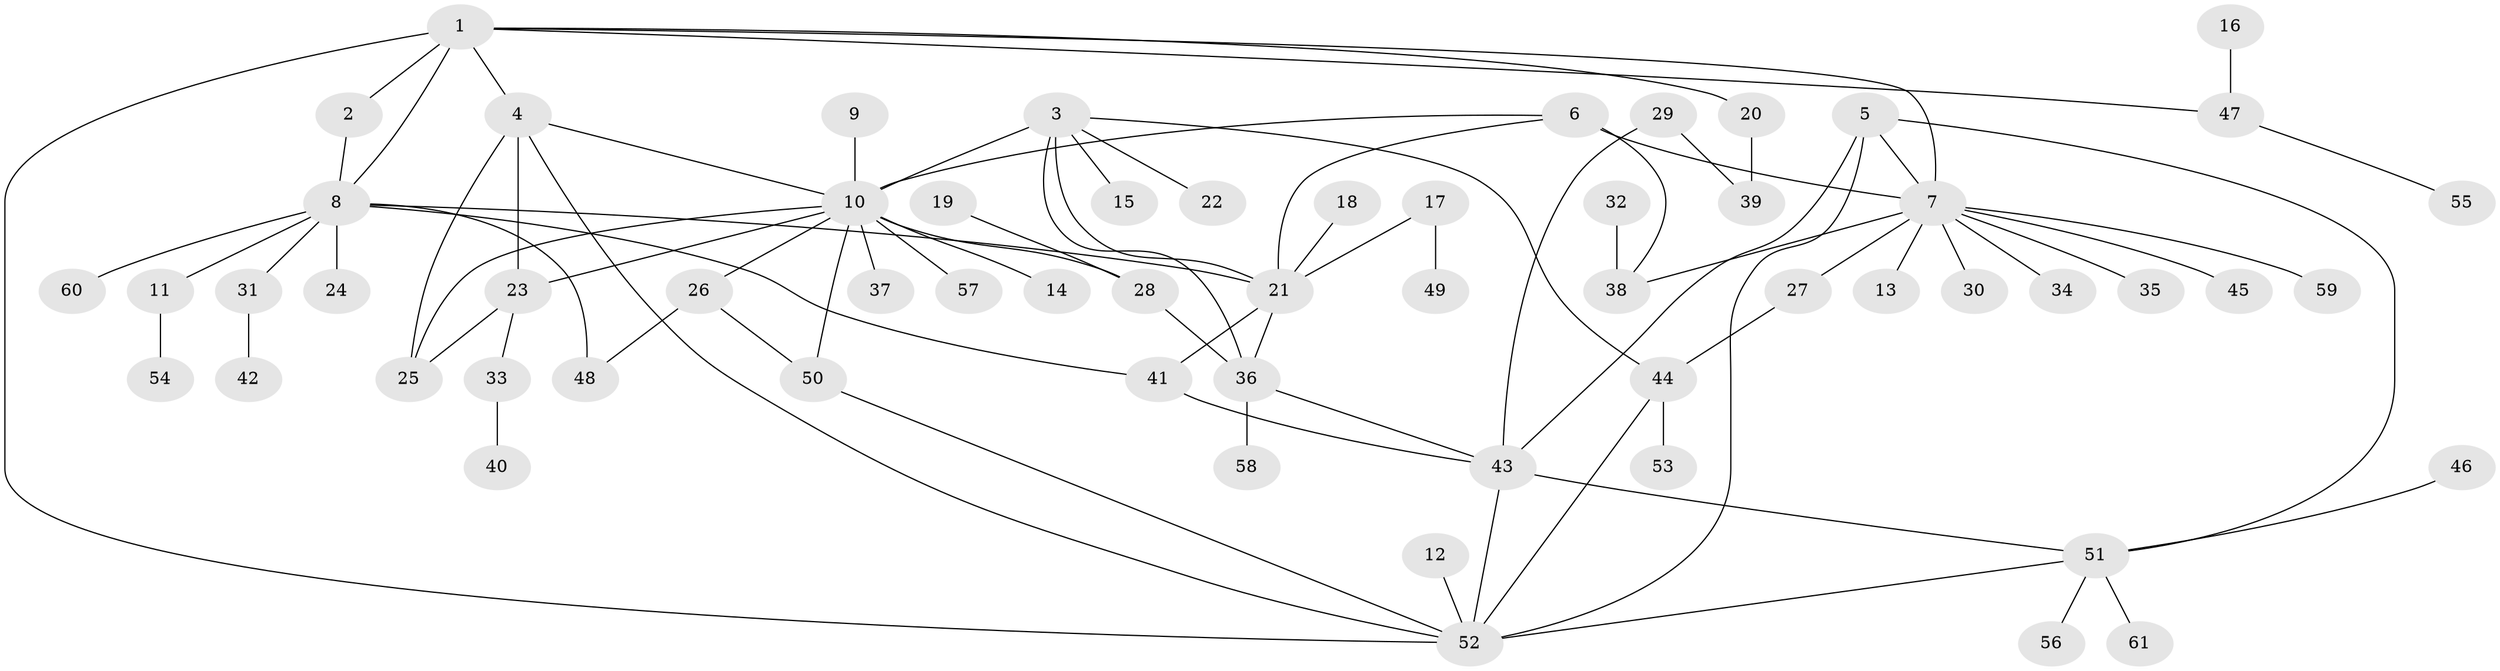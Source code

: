// original degree distribution, {8: 0.022988505747126436, 3: 0.10344827586206896, 11: 0.011494252873563218, 6: 0.011494252873563218, 7: 0.04597701149425287, 9: 0.022988505747126436, 4: 0.06896551724137931, 5: 0.04597701149425287, 13: 0.011494252873563218, 1: 0.5172413793103449, 2: 0.13793103448275862}
// Generated by graph-tools (version 1.1) at 2025/37/03/04/25 23:37:49]
// undirected, 61 vertices, 84 edges
graph export_dot {
  node [color=gray90,style=filled];
  1;
  2;
  3;
  4;
  5;
  6;
  7;
  8;
  9;
  10;
  11;
  12;
  13;
  14;
  15;
  16;
  17;
  18;
  19;
  20;
  21;
  22;
  23;
  24;
  25;
  26;
  27;
  28;
  29;
  30;
  31;
  32;
  33;
  34;
  35;
  36;
  37;
  38;
  39;
  40;
  41;
  42;
  43;
  44;
  45;
  46;
  47;
  48;
  49;
  50;
  51;
  52;
  53;
  54;
  55;
  56;
  57;
  58;
  59;
  60;
  61;
  1 -- 2 [weight=2.0];
  1 -- 4 [weight=1.0];
  1 -- 7 [weight=1.0];
  1 -- 8 [weight=1.0];
  1 -- 20 [weight=1.0];
  1 -- 47 [weight=1.0];
  1 -- 52 [weight=1.0];
  2 -- 8 [weight=2.0];
  3 -- 10 [weight=1.0];
  3 -- 15 [weight=1.0];
  3 -- 21 [weight=2.0];
  3 -- 22 [weight=1.0];
  3 -- 36 [weight=2.0];
  3 -- 44 [weight=1.0];
  4 -- 10 [weight=1.0];
  4 -- 23 [weight=1.0];
  4 -- 25 [weight=1.0];
  4 -- 52 [weight=1.0];
  5 -- 7 [weight=1.0];
  5 -- 43 [weight=1.0];
  5 -- 51 [weight=1.0];
  5 -- 52 [weight=1.0];
  6 -- 7 [weight=2.0];
  6 -- 10 [weight=1.0];
  6 -- 21 [weight=1.0];
  6 -- 38 [weight=1.0];
  7 -- 13 [weight=1.0];
  7 -- 27 [weight=1.0];
  7 -- 30 [weight=1.0];
  7 -- 34 [weight=1.0];
  7 -- 35 [weight=1.0];
  7 -- 38 [weight=2.0];
  7 -- 45 [weight=1.0];
  7 -- 59 [weight=1.0];
  8 -- 11 [weight=1.0];
  8 -- 21 [weight=1.0];
  8 -- 24 [weight=1.0];
  8 -- 31 [weight=1.0];
  8 -- 41 [weight=1.0];
  8 -- 48 [weight=1.0];
  8 -- 60 [weight=1.0];
  9 -- 10 [weight=1.0];
  10 -- 14 [weight=1.0];
  10 -- 23 [weight=1.0];
  10 -- 25 [weight=1.0];
  10 -- 26 [weight=1.0];
  10 -- 28 [weight=1.0];
  10 -- 37 [weight=1.0];
  10 -- 50 [weight=1.0];
  10 -- 57 [weight=1.0];
  11 -- 54 [weight=1.0];
  12 -- 52 [weight=1.0];
  16 -- 47 [weight=1.0];
  17 -- 21 [weight=1.0];
  17 -- 49 [weight=1.0];
  18 -- 21 [weight=1.0];
  19 -- 28 [weight=1.0];
  20 -- 39 [weight=1.0];
  21 -- 36 [weight=1.0];
  21 -- 41 [weight=1.0];
  23 -- 25 [weight=1.0];
  23 -- 33 [weight=1.0];
  26 -- 48 [weight=1.0];
  26 -- 50 [weight=1.0];
  27 -- 44 [weight=1.0];
  28 -- 36 [weight=1.0];
  29 -- 39 [weight=1.0];
  29 -- 43 [weight=1.0];
  31 -- 42 [weight=1.0];
  32 -- 38 [weight=1.0];
  33 -- 40 [weight=1.0];
  36 -- 43 [weight=1.0];
  36 -- 58 [weight=1.0];
  41 -- 43 [weight=1.0];
  43 -- 51 [weight=1.0];
  43 -- 52 [weight=1.0];
  44 -- 52 [weight=1.0];
  44 -- 53 [weight=1.0];
  46 -- 51 [weight=1.0];
  47 -- 55 [weight=1.0];
  50 -- 52 [weight=1.0];
  51 -- 52 [weight=1.0];
  51 -- 56 [weight=1.0];
  51 -- 61 [weight=1.0];
}
